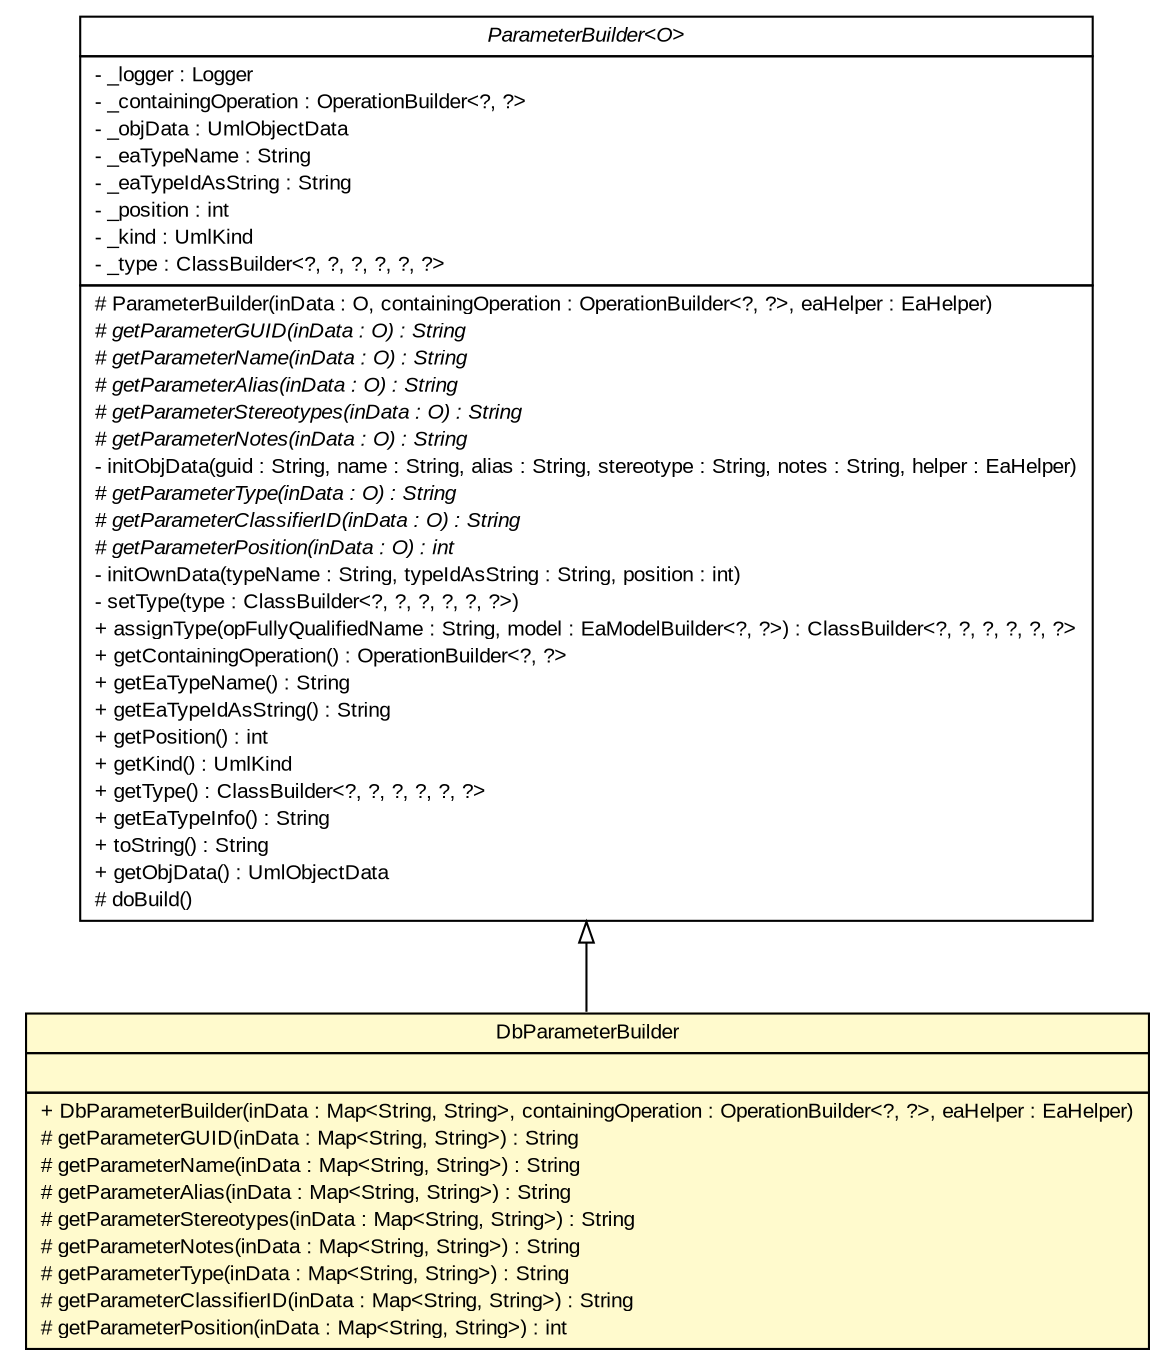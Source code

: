#!/usr/local/bin/dot
#
# Class diagram 
# Generated by UMLGraph version R5_6_6-6-g3bdff0 (http://www.umlgraph.org/)
#

digraph G {
	edge [fontname="arial",fontsize=10,labelfontname="arial",labelfontsize=10];
	node [fontname="arial",fontsize=10,shape=plaintext];
	nodesep=0.25;
	ranksep=0.5;
	// org.tanjakostic.jcleancim.builder.ea.ParameterBuilder<O>
	c92604 [label=<<table title="org.tanjakostic.jcleancim.builder.ea.ParameterBuilder" border="0" cellborder="1" cellspacing="0" cellpadding="2" port="p" href="../ParameterBuilder.html">
		<tr><td><table border="0" cellspacing="0" cellpadding="1">
<tr><td align="center" balign="center"><font face="Arial Italic"> ParameterBuilder&lt;O&gt; </font></td></tr>
		</table></td></tr>
		<tr><td><table border="0" cellspacing="0" cellpadding="1">
<tr><td align="left" balign="left"> - _logger : Logger </td></tr>
<tr><td align="left" balign="left"> - _containingOperation : OperationBuilder&lt;?, ?&gt; </td></tr>
<tr><td align="left" balign="left"> - _objData : UmlObjectData </td></tr>
<tr><td align="left" balign="left"> - _eaTypeName : String </td></tr>
<tr><td align="left" balign="left"> - _eaTypeIdAsString : String </td></tr>
<tr><td align="left" balign="left"> - _position : int </td></tr>
<tr><td align="left" balign="left"> - _kind : UmlKind </td></tr>
<tr><td align="left" balign="left"> - _type : ClassBuilder&lt;?, ?, ?, ?, ?, ?&gt; </td></tr>
		</table></td></tr>
		<tr><td><table border="0" cellspacing="0" cellpadding="1">
<tr><td align="left" balign="left"> # ParameterBuilder(inData : O, containingOperation : OperationBuilder&lt;?, ?&gt;, eaHelper : EaHelper) </td></tr>
<tr><td align="left" balign="left"><font face="Arial Italic" point-size="10.0"> # getParameterGUID(inData : O) : String </font></td></tr>
<tr><td align="left" balign="left"><font face="Arial Italic" point-size="10.0"> # getParameterName(inData : O) : String </font></td></tr>
<tr><td align="left" balign="left"><font face="Arial Italic" point-size="10.0"> # getParameterAlias(inData : O) : String </font></td></tr>
<tr><td align="left" balign="left"><font face="Arial Italic" point-size="10.0"> # getParameterStereotypes(inData : O) : String </font></td></tr>
<tr><td align="left" balign="left"><font face="Arial Italic" point-size="10.0"> # getParameterNotes(inData : O) : String </font></td></tr>
<tr><td align="left" balign="left"> - initObjData(guid : String, name : String, alias : String, stereotype : String, notes : String, helper : EaHelper) </td></tr>
<tr><td align="left" balign="left"><font face="Arial Italic" point-size="10.0"> # getParameterType(inData : O) : String </font></td></tr>
<tr><td align="left" balign="left"><font face="Arial Italic" point-size="10.0"> # getParameterClassifierID(inData : O) : String </font></td></tr>
<tr><td align="left" balign="left"><font face="Arial Italic" point-size="10.0"> # getParameterPosition(inData : O) : int </font></td></tr>
<tr><td align="left" balign="left"> - initOwnData(typeName : String, typeIdAsString : String, position : int) </td></tr>
<tr><td align="left" balign="left"> - setType(type : ClassBuilder&lt;?, ?, ?, ?, ?, ?&gt;) </td></tr>
<tr><td align="left" balign="left"> + assignType(opFullyQualifiedName : String, model : EaModelBuilder&lt;?, ?&gt;) : ClassBuilder&lt;?, ?, ?, ?, ?, ?&gt; </td></tr>
<tr><td align="left" balign="left"> + getContainingOperation() : OperationBuilder&lt;?, ?&gt; </td></tr>
<tr><td align="left" balign="left"> + getEaTypeName() : String </td></tr>
<tr><td align="left" balign="left"> + getEaTypeIdAsString() : String </td></tr>
<tr><td align="left" balign="left"> + getPosition() : int </td></tr>
<tr><td align="left" balign="left"> + getKind() : UmlKind </td></tr>
<tr><td align="left" balign="left"> + getType() : ClassBuilder&lt;?, ?, ?, ?, ?, ?&gt; </td></tr>
<tr><td align="left" balign="left"> + getEaTypeInfo() : String </td></tr>
<tr><td align="left" balign="left"> + toString() : String </td></tr>
<tr><td align="left" balign="left"> + getObjData() : UmlObjectData </td></tr>
<tr><td align="left" balign="left"> # doBuild() </td></tr>
		</table></td></tr>
		</table>>, URL="../ParameterBuilder.html", fontname="arial", fontcolor="black", fontsize=10.0];
	// org.tanjakostic.jcleancim.builder.ea.db.DbParameterBuilder
	c92625 [label=<<table title="org.tanjakostic.jcleancim.builder.ea.db.DbParameterBuilder" border="0" cellborder="1" cellspacing="0" cellpadding="2" port="p" bgcolor="lemonChiffon" href="./DbParameterBuilder.html">
		<tr><td><table border="0" cellspacing="0" cellpadding="1">
<tr><td align="center" balign="center"> DbParameterBuilder </td></tr>
		</table></td></tr>
		<tr><td><table border="0" cellspacing="0" cellpadding="1">
<tr><td align="left" balign="left">  </td></tr>
		</table></td></tr>
		<tr><td><table border="0" cellspacing="0" cellpadding="1">
<tr><td align="left" balign="left"> + DbParameterBuilder(inData : Map&lt;String, String&gt;, containingOperation : OperationBuilder&lt;?, ?&gt;, eaHelper : EaHelper) </td></tr>
<tr><td align="left" balign="left"> # getParameterGUID(inData : Map&lt;String, String&gt;) : String </td></tr>
<tr><td align="left" balign="left"> # getParameterName(inData : Map&lt;String, String&gt;) : String </td></tr>
<tr><td align="left" balign="left"> # getParameterAlias(inData : Map&lt;String, String&gt;) : String </td></tr>
<tr><td align="left" balign="left"> # getParameterStereotypes(inData : Map&lt;String, String&gt;) : String </td></tr>
<tr><td align="left" balign="left"> # getParameterNotes(inData : Map&lt;String, String&gt;) : String </td></tr>
<tr><td align="left" balign="left"> # getParameterType(inData : Map&lt;String, String&gt;) : String </td></tr>
<tr><td align="left" balign="left"> # getParameterClassifierID(inData : Map&lt;String, String&gt;) : String </td></tr>
<tr><td align="left" balign="left"> # getParameterPosition(inData : Map&lt;String, String&gt;) : int </td></tr>
		</table></td></tr>
		</table>>, URL="./DbParameterBuilder.html", fontname="arial", fontcolor="black", fontsize=10.0];
	//org.tanjakostic.jcleancim.builder.ea.db.DbParameterBuilder extends org.tanjakostic.jcleancim.builder.ea.ParameterBuilder<java.util.Map<java.lang.String, java.lang.String>>
	c92604:p -> c92625:p [dir=back,arrowtail=empty];
}

